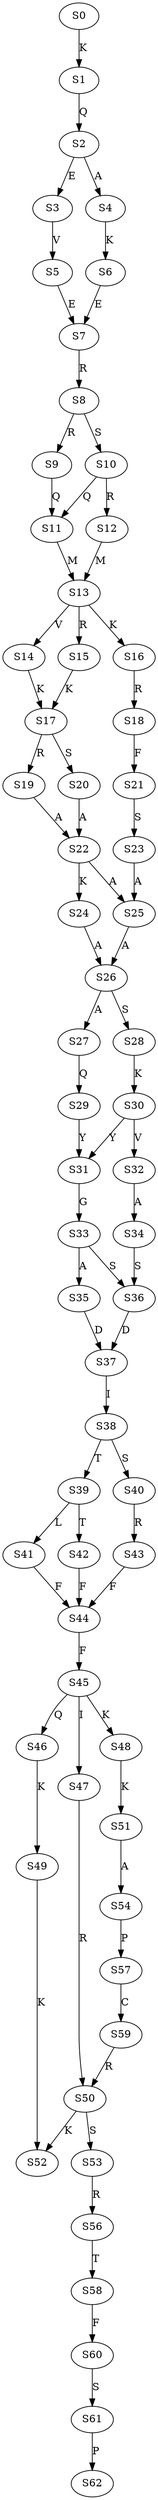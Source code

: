 strict digraph  {
	S0 -> S1 [ label = K ];
	S1 -> S2 [ label = Q ];
	S2 -> S3 [ label = E ];
	S2 -> S4 [ label = A ];
	S3 -> S5 [ label = V ];
	S4 -> S6 [ label = K ];
	S5 -> S7 [ label = E ];
	S6 -> S7 [ label = E ];
	S7 -> S8 [ label = R ];
	S8 -> S9 [ label = R ];
	S8 -> S10 [ label = S ];
	S9 -> S11 [ label = Q ];
	S10 -> S12 [ label = R ];
	S10 -> S11 [ label = Q ];
	S11 -> S13 [ label = M ];
	S12 -> S13 [ label = M ];
	S13 -> S14 [ label = V ];
	S13 -> S15 [ label = R ];
	S13 -> S16 [ label = K ];
	S14 -> S17 [ label = K ];
	S15 -> S17 [ label = K ];
	S16 -> S18 [ label = R ];
	S17 -> S19 [ label = R ];
	S17 -> S20 [ label = S ];
	S18 -> S21 [ label = F ];
	S19 -> S22 [ label = A ];
	S20 -> S22 [ label = A ];
	S21 -> S23 [ label = S ];
	S22 -> S24 [ label = K ];
	S22 -> S25 [ label = A ];
	S23 -> S25 [ label = A ];
	S24 -> S26 [ label = A ];
	S25 -> S26 [ label = A ];
	S26 -> S27 [ label = A ];
	S26 -> S28 [ label = S ];
	S27 -> S29 [ label = Q ];
	S28 -> S30 [ label = K ];
	S29 -> S31 [ label = Y ];
	S30 -> S32 [ label = V ];
	S30 -> S31 [ label = Y ];
	S31 -> S33 [ label = G ];
	S32 -> S34 [ label = A ];
	S33 -> S35 [ label = A ];
	S33 -> S36 [ label = S ];
	S34 -> S36 [ label = S ];
	S35 -> S37 [ label = D ];
	S36 -> S37 [ label = D ];
	S37 -> S38 [ label = I ];
	S38 -> S39 [ label = T ];
	S38 -> S40 [ label = S ];
	S39 -> S41 [ label = L ];
	S39 -> S42 [ label = T ];
	S40 -> S43 [ label = R ];
	S41 -> S44 [ label = F ];
	S42 -> S44 [ label = F ];
	S43 -> S44 [ label = F ];
	S44 -> S45 [ label = F ];
	S45 -> S46 [ label = Q ];
	S45 -> S47 [ label = I ];
	S45 -> S48 [ label = K ];
	S46 -> S49 [ label = K ];
	S47 -> S50 [ label = R ];
	S48 -> S51 [ label = K ];
	S49 -> S52 [ label = K ];
	S50 -> S52 [ label = K ];
	S50 -> S53 [ label = S ];
	S51 -> S54 [ label = A ];
	S53 -> S56 [ label = R ];
	S54 -> S57 [ label = P ];
	S56 -> S58 [ label = T ];
	S57 -> S59 [ label = C ];
	S58 -> S60 [ label = F ];
	S59 -> S50 [ label = R ];
	S60 -> S61 [ label = S ];
	S61 -> S62 [ label = P ];
}
